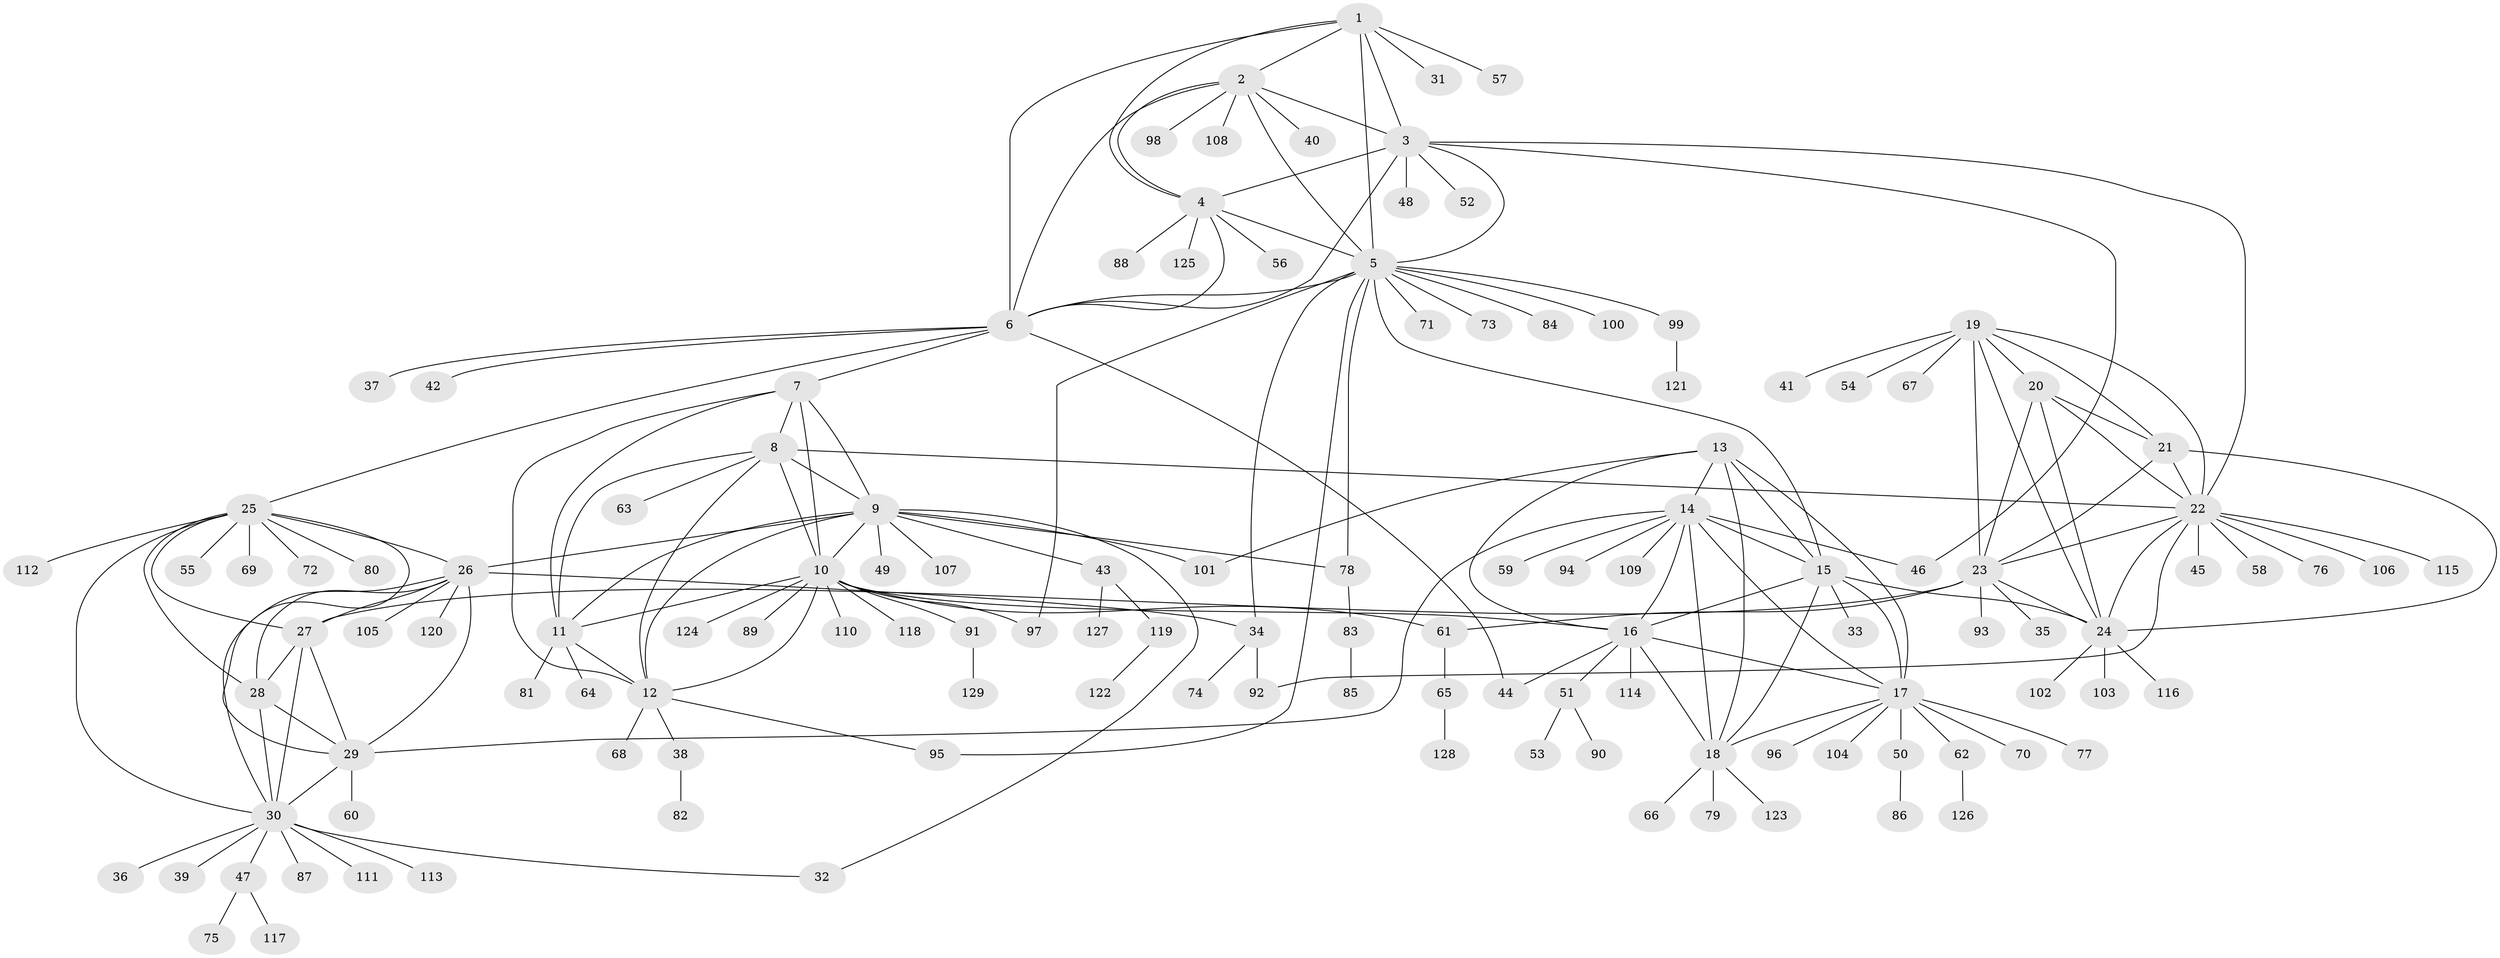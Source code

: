 // Generated by graph-tools (version 1.1) at 2025/50/03/09/25 03:50:33]
// undirected, 129 vertices, 194 edges
graph export_dot {
graph [start="1"]
  node [color=gray90,style=filled];
  1;
  2;
  3;
  4;
  5;
  6;
  7;
  8;
  9;
  10;
  11;
  12;
  13;
  14;
  15;
  16;
  17;
  18;
  19;
  20;
  21;
  22;
  23;
  24;
  25;
  26;
  27;
  28;
  29;
  30;
  31;
  32;
  33;
  34;
  35;
  36;
  37;
  38;
  39;
  40;
  41;
  42;
  43;
  44;
  45;
  46;
  47;
  48;
  49;
  50;
  51;
  52;
  53;
  54;
  55;
  56;
  57;
  58;
  59;
  60;
  61;
  62;
  63;
  64;
  65;
  66;
  67;
  68;
  69;
  70;
  71;
  72;
  73;
  74;
  75;
  76;
  77;
  78;
  79;
  80;
  81;
  82;
  83;
  84;
  85;
  86;
  87;
  88;
  89;
  90;
  91;
  92;
  93;
  94;
  95;
  96;
  97;
  98;
  99;
  100;
  101;
  102;
  103;
  104;
  105;
  106;
  107;
  108;
  109;
  110;
  111;
  112;
  113;
  114;
  115;
  116;
  117;
  118;
  119;
  120;
  121;
  122;
  123;
  124;
  125;
  126;
  127;
  128;
  129;
  1 -- 2;
  1 -- 3;
  1 -- 4;
  1 -- 5;
  1 -- 6;
  1 -- 31;
  1 -- 57;
  2 -- 3;
  2 -- 4;
  2 -- 5;
  2 -- 6;
  2 -- 40;
  2 -- 98;
  2 -- 108;
  3 -- 4;
  3 -- 5;
  3 -- 6;
  3 -- 22;
  3 -- 46;
  3 -- 48;
  3 -- 52;
  4 -- 5;
  4 -- 6;
  4 -- 56;
  4 -- 88;
  4 -- 125;
  5 -- 6;
  5 -- 15;
  5 -- 34;
  5 -- 71;
  5 -- 73;
  5 -- 78;
  5 -- 84;
  5 -- 95;
  5 -- 97;
  5 -- 99;
  5 -- 100;
  6 -- 7;
  6 -- 25;
  6 -- 37;
  6 -- 42;
  6 -- 44;
  7 -- 8;
  7 -- 9;
  7 -- 10;
  7 -- 11;
  7 -- 12;
  8 -- 9;
  8 -- 10;
  8 -- 11;
  8 -- 12;
  8 -- 22;
  8 -- 63;
  9 -- 10;
  9 -- 11;
  9 -- 12;
  9 -- 26;
  9 -- 32;
  9 -- 43;
  9 -- 49;
  9 -- 78;
  9 -- 101;
  9 -- 107;
  10 -- 11;
  10 -- 12;
  10 -- 16;
  10 -- 61;
  10 -- 89;
  10 -- 91;
  10 -- 97;
  10 -- 110;
  10 -- 118;
  10 -- 124;
  11 -- 12;
  11 -- 64;
  11 -- 81;
  12 -- 38;
  12 -- 68;
  12 -- 95;
  13 -- 14;
  13 -- 15;
  13 -- 16;
  13 -- 17;
  13 -- 18;
  13 -- 101;
  14 -- 15;
  14 -- 16;
  14 -- 17;
  14 -- 18;
  14 -- 29;
  14 -- 46;
  14 -- 59;
  14 -- 94;
  14 -- 109;
  15 -- 16;
  15 -- 17;
  15 -- 18;
  15 -- 24;
  15 -- 33;
  16 -- 17;
  16 -- 18;
  16 -- 44;
  16 -- 51;
  16 -- 114;
  17 -- 18;
  17 -- 50;
  17 -- 62;
  17 -- 70;
  17 -- 77;
  17 -- 96;
  17 -- 104;
  18 -- 66;
  18 -- 79;
  18 -- 123;
  19 -- 20;
  19 -- 21;
  19 -- 22;
  19 -- 23;
  19 -- 24;
  19 -- 41;
  19 -- 54;
  19 -- 67;
  20 -- 21;
  20 -- 22;
  20 -- 23;
  20 -- 24;
  21 -- 22;
  21 -- 23;
  21 -- 24;
  22 -- 23;
  22 -- 24;
  22 -- 45;
  22 -- 58;
  22 -- 76;
  22 -- 92;
  22 -- 106;
  22 -- 115;
  23 -- 24;
  23 -- 27;
  23 -- 35;
  23 -- 61;
  23 -- 93;
  24 -- 102;
  24 -- 103;
  24 -- 116;
  25 -- 26;
  25 -- 27;
  25 -- 28;
  25 -- 29;
  25 -- 30;
  25 -- 55;
  25 -- 69;
  25 -- 72;
  25 -- 80;
  25 -- 112;
  26 -- 27;
  26 -- 28;
  26 -- 29;
  26 -- 30;
  26 -- 34;
  26 -- 105;
  26 -- 120;
  27 -- 28;
  27 -- 29;
  27 -- 30;
  28 -- 29;
  28 -- 30;
  29 -- 30;
  29 -- 60;
  30 -- 32;
  30 -- 36;
  30 -- 39;
  30 -- 47;
  30 -- 87;
  30 -- 111;
  30 -- 113;
  34 -- 74;
  34 -- 92;
  38 -- 82;
  43 -- 119;
  43 -- 127;
  47 -- 75;
  47 -- 117;
  50 -- 86;
  51 -- 53;
  51 -- 90;
  61 -- 65;
  62 -- 126;
  65 -- 128;
  78 -- 83;
  83 -- 85;
  91 -- 129;
  99 -- 121;
  119 -- 122;
}
